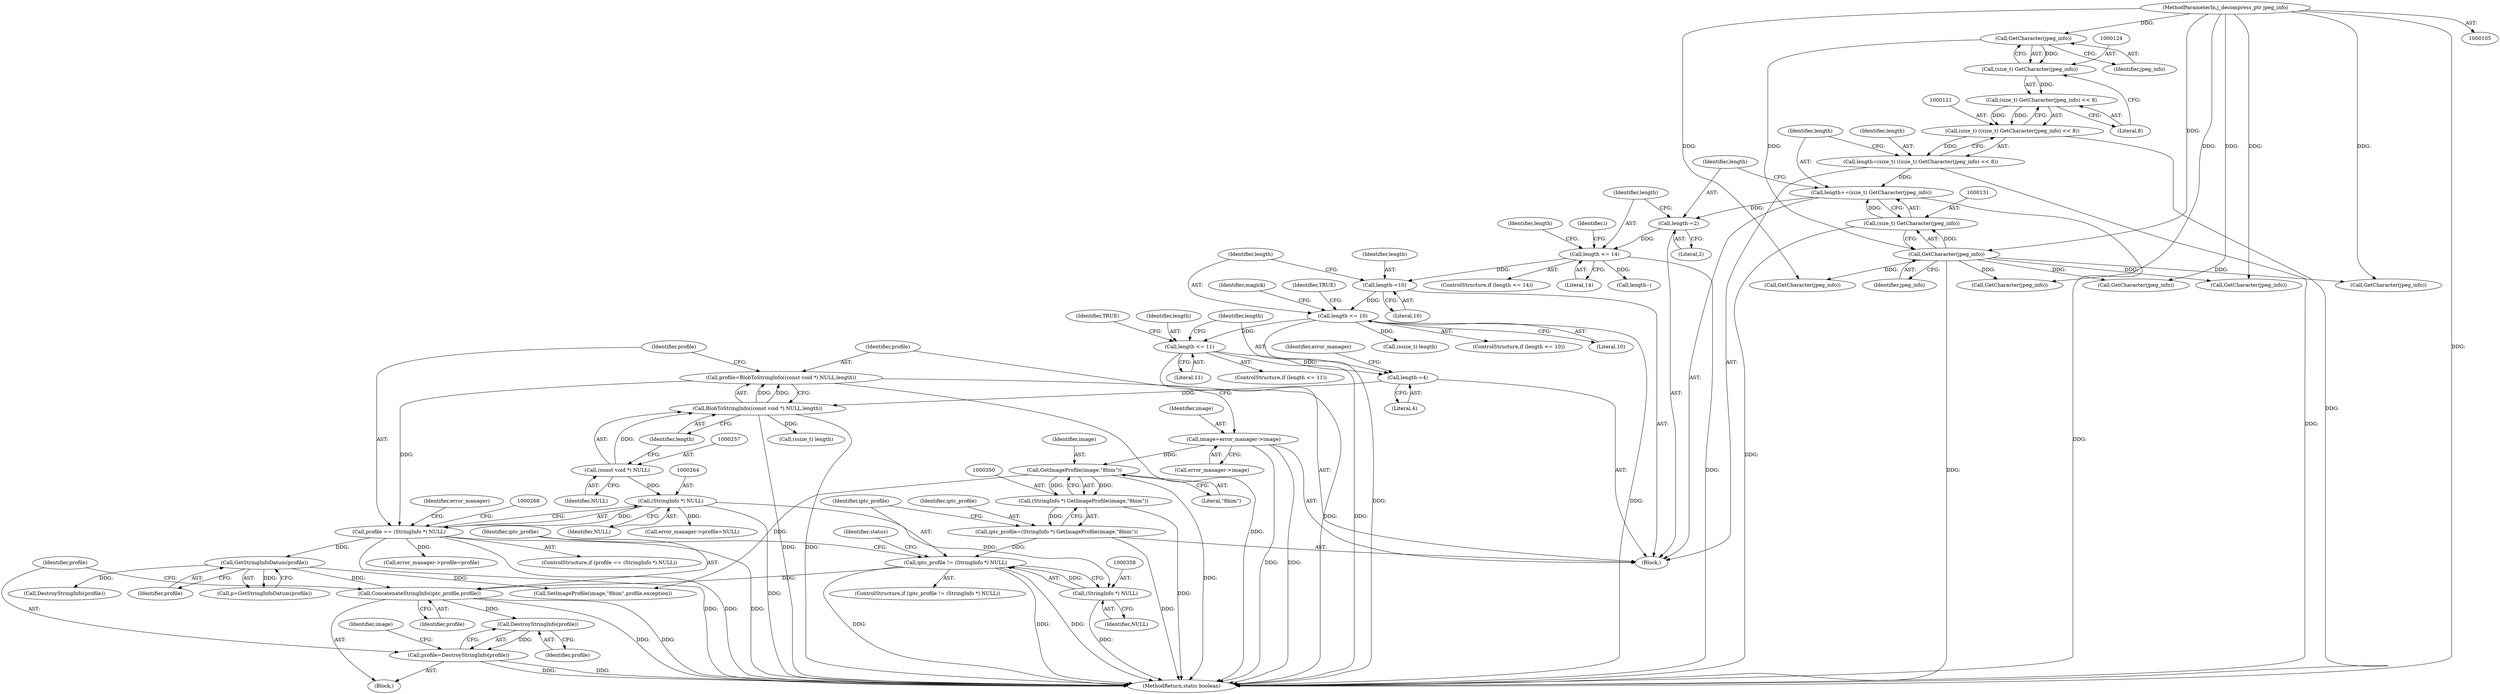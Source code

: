 digraph "0_ImageMagick_39f226a9c137f547e12afde972eeba7551124493_0@pointer" {
"1000361" [label="(Call,ConcatenateStringInfo(iptc_profile,profile))"];
"1000355" [label="(Call,iptc_profile != (StringInfo *) NULL)"];
"1000347" [label="(Call,iptc_profile=(StringInfo *) GetImageProfile(image,\"8bim\"))"];
"1000349" [label="(Call,(StringInfo *) GetImageProfile(image,\"8bim\"))"];
"1000351" [label="(Call,GetImageProfile(image,\"8bim\"))"];
"1000248" [label="(Call,image=error_manager->image)"];
"1000357" [label="(Call,(StringInfo *) NULL)"];
"1000263" [label="(Call,(StringInfo *) NULL)"];
"1000256" [label="(Call,(const void *) NULL)"];
"1000287" [label="(Call,GetStringInfoDatum(profile))"];
"1000261" [label="(Call,profile == (StringInfo *) NULL)"];
"1000253" [label="(Call,profile=BlobToStringInfo((const void *) NULL,length))"];
"1000255" [label="(Call,BlobToStringInfo((const void *) NULL,length))"];
"1000233" [label="(Call,length-=4)"];
"1000228" [label="(Call,length <= 11)"];
"1000181" [label="(Call,length <= 10)"];
"1000177" [label="(Call,length-=10)"];
"1000138" [label="(Call,length <= 14)"];
"1000134" [label="(Call,length-=2)"];
"1000128" [label="(Call,length+=(size_t) GetCharacter(jpeg_info))"];
"1000130" [label="(Call,(size_t) GetCharacter(jpeg_info))"];
"1000132" [label="(Call,GetCharacter(jpeg_info))"];
"1000125" [label="(Call,GetCharacter(jpeg_info))"];
"1000106" [label="(MethodParameterIn,j_decompress_ptr jpeg_info)"];
"1000118" [label="(Call,length=(size_t) ((size_t) GetCharacter(jpeg_info) << 8))"];
"1000120" [label="(Call,(size_t) ((size_t) GetCharacter(jpeg_info) << 8))"];
"1000122" [label="(Call,(size_t) GetCharacter(jpeg_info) << 8)"];
"1000123" [label="(Call,(size_t) GetCharacter(jpeg_info))"];
"1000366" [label="(Call,DestroyStringInfo(profile))"];
"1000364" [label="(Call,profile=DestroyStringInfo(profile))"];
"1000253" [label="(Call,profile=BlobToStringInfo((const void *) NULL,length))"];
"1000129" [label="(Identifier,length)"];
"1000119" [label="(Identifier,length)"];
"1000132" [label="(Call,GetCharacter(jpeg_info))"];
"1000402" [label="(Identifier,image)"];
"1000263" [label="(Call,(StringInfo *) NULL)"];
"1000134" [label="(Call,length-=2)"];
"1000371" [label="(Identifier,status)"];
"1000126" [label="(Identifier,jpeg_info)"];
"1000128" [label="(Call,length+=(size_t) GetCharacter(jpeg_info))"];
"1000332" [label="(Call,DestroyStringInfo(profile))"];
"1000107" [label="(Block,)"];
"1000177" [label="(Call,length-=10)"];
"1000138" [label="(Call,length <= 14)"];
"1000285" [label="(Call,p=GetStringInfoDatum(profile))"];
"1000361" [label="(Call,ConcatenateStringInfo(iptc_profile,profile))"];
"1000250" [label="(Call,error_manager->image)"];
"1000179" [label="(Literal,10)"];
"1000357" [label="(Call,(StringInfo *) NULL)"];
"1000118" [label="(Call,length=(size_t) ((size_t) GetCharacter(jpeg_info) << 8))"];
"1000149" [label="(Call,GetCharacter(jpeg_info))"];
"1000235" [label="(Literal,4)"];
"1000120" [label="(Call,(size_t) ((size_t) GetCharacter(jpeg_info) << 8))"];
"1000125" [label="(Call,GetCharacter(jpeg_info))"];
"1000366" [label="(Call,DestroyStringInfo(profile))"];
"1000288" [label="(Identifier,profile)"];
"1000206" [label="(Call,GetCharacter(jpeg_info))"];
"1000280" [label="(Call,error_manager->profile=profile)"];
"1000352" [label="(Identifier,image)"];
"1000287" [label="(Call,GetStringInfoDatum(profile))"];
"1000354" [label="(ControlStructure,if (iptc_profile != (StringInfo *) NULL))"];
"1000248" [label="(Call,image=error_manager->image)"];
"1000123" [label="(Call,(size_t) GetCharacter(jpeg_info))"];
"1000136" [label="(Literal,2)"];
"1000133" [label="(Identifier,jpeg_info)"];
"1000416" [label="(MethodReturn,static boolean)"];
"1000318" [label="(Call,error_manager->profile=NULL)"];
"1000259" [label="(Identifier,length)"];
"1000351" [label="(Call,GetImageProfile(image,\"8bim\"))"];
"1000353" [label="(Literal,\"8bim\")"];
"1000367" [label="(Identifier,profile)"];
"1000255" [label="(Call,BlobToStringInfo((const void *) NULL,length))"];
"1000183" [label="(Literal,10)"];
"1000130" [label="(Call,(size_t) GetCharacter(jpeg_info))"];
"1000232" [label="(Identifier,TRUE)"];
"1000254" [label="(Identifier,profile)"];
"1000282" [label="(Identifier,error_manager)"];
"1000295" [label="(Call,(ssize_t) length)"];
"1000363" [label="(Identifier,profile)"];
"1000122" [label="(Call,(size_t) GetCharacter(jpeg_info) << 8)"];
"1000144" [label="(Call,length--)"];
"1000189" [label="(Identifier,magick)"];
"1000237" [label="(Identifier,error_manager)"];
"1000260" [label="(ControlStructure,if (profile == (StringInfo *) NULL))"];
"1000355" [label="(Call,iptc_profile != (StringInfo *) NULL)"];
"1000227" [label="(ControlStructure,if (length <= 11))"];
"1000372" [label="(Call,SetImageProfile(image,\"8bim\",profile,exception))"];
"1000348" [label="(Identifier,iptc_profile)"];
"1000127" [label="(Literal,8)"];
"1000360" [label="(Block,)"];
"1000137" [label="(ControlStructure,if (length <= 14))"];
"1000140" [label="(Literal,14)"];
"1000347" [label="(Call,iptc_profile=(StringInfo *) GetImageProfile(image,\"8bim\"))"];
"1000145" [label="(Identifier,length)"];
"1000362" [label="(Identifier,iptc_profile)"];
"1000199" [label="(Call,(ssize_t) length)"];
"1000170" [label="(Call,GetCharacter(jpeg_info))"];
"1000139" [label="(Identifier,length)"];
"1000359" [label="(Identifier,NULL)"];
"1000265" [label="(Identifier,NULL)"];
"1000349" [label="(Call,(StringInfo *) GetImageProfile(image,\"8bim\"))"];
"1000106" [label="(MethodParameterIn,j_decompress_ptr jpeg_info)"];
"1000356" [label="(Identifier,iptc_profile)"];
"1000258" [label="(Identifier,NULL)"];
"1000230" [label="(Literal,11)"];
"1000262" [label="(Identifier,profile)"];
"1000364" [label="(Call,profile=DestroyStringInfo(profile))"];
"1000157" [label="(Identifier,i)"];
"1000180" [label="(ControlStructure,if (length <= 10))"];
"1000256" [label="(Call,(const void *) NULL)"];
"1000185" [label="(Identifier,TRUE)"];
"1000181" [label="(Call,length <= 10)"];
"1000135" [label="(Identifier,length)"];
"1000233" [label="(Call,length-=4)"];
"1000228" [label="(Call,length <= 11)"];
"1000304" [label="(Call,GetCharacter(jpeg_info))"];
"1000223" [label="(Call,GetCharacter(jpeg_info))"];
"1000365" [label="(Identifier,profile)"];
"1000178" [label="(Identifier,length)"];
"1000261" [label="(Call,profile == (StringInfo *) NULL)"];
"1000234" [label="(Identifier,length)"];
"1000182" [label="(Identifier,length)"];
"1000249" [label="(Identifier,image)"];
"1000229" [label="(Identifier,length)"];
"1000361" -> "1000360"  [label="AST: "];
"1000361" -> "1000363"  [label="CFG: "];
"1000362" -> "1000361"  [label="AST: "];
"1000363" -> "1000361"  [label="AST: "];
"1000365" -> "1000361"  [label="CFG: "];
"1000361" -> "1000416"  [label="DDG: "];
"1000361" -> "1000416"  [label="DDG: "];
"1000355" -> "1000361"  [label="DDG: "];
"1000287" -> "1000361"  [label="DDG: "];
"1000361" -> "1000366"  [label="DDG: "];
"1000355" -> "1000354"  [label="AST: "];
"1000355" -> "1000357"  [label="CFG: "];
"1000356" -> "1000355"  [label="AST: "];
"1000357" -> "1000355"  [label="AST: "];
"1000362" -> "1000355"  [label="CFG: "];
"1000371" -> "1000355"  [label="CFG: "];
"1000355" -> "1000416"  [label="DDG: "];
"1000355" -> "1000416"  [label="DDG: "];
"1000355" -> "1000416"  [label="DDG: "];
"1000347" -> "1000355"  [label="DDG: "];
"1000357" -> "1000355"  [label="DDG: "];
"1000347" -> "1000107"  [label="AST: "];
"1000347" -> "1000349"  [label="CFG: "];
"1000348" -> "1000347"  [label="AST: "];
"1000349" -> "1000347"  [label="AST: "];
"1000356" -> "1000347"  [label="CFG: "];
"1000347" -> "1000416"  [label="DDG: "];
"1000349" -> "1000347"  [label="DDG: "];
"1000349" -> "1000351"  [label="CFG: "];
"1000350" -> "1000349"  [label="AST: "];
"1000351" -> "1000349"  [label="AST: "];
"1000349" -> "1000416"  [label="DDG: "];
"1000351" -> "1000349"  [label="DDG: "];
"1000351" -> "1000349"  [label="DDG: "];
"1000351" -> "1000353"  [label="CFG: "];
"1000352" -> "1000351"  [label="AST: "];
"1000353" -> "1000351"  [label="AST: "];
"1000351" -> "1000416"  [label="DDG: "];
"1000248" -> "1000351"  [label="DDG: "];
"1000351" -> "1000372"  [label="DDG: "];
"1000248" -> "1000107"  [label="AST: "];
"1000248" -> "1000250"  [label="CFG: "];
"1000249" -> "1000248"  [label="AST: "];
"1000250" -> "1000248"  [label="AST: "];
"1000254" -> "1000248"  [label="CFG: "];
"1000248" -> "1000416"  [label="DDG: "];
"1000248" -> "1000416"  [label="DDG: "];
"1000357" -> "1000359"  [label="CFG: "];
"1000358" -> "1000357"  [label="AST: "];
"1000359" -> "1000357"  [label="AST: "];
"1000357" -> "1000416"  [label="DDG: "];
"1000263" -> "1000357"  [label="DDG: "];
"1000263" -> "1000261"  [label="AST: "];
"1000263" -> "1000265"  [label="CFG: "];
"1000264" -> "1000263"  [label="AST: "];
"1000265" -> "1000263"  [label="AST: "];
"1000261" -> "1000263"  [label="CFG: "];
"1000263" -> "1000416"  [label="DDG: "];
"1000263" -> "1000261"  [label="DDG: "];
"1000256" -> "1000263"  [label="DDG: "];
"1000263" -> "1000318"  [label="DDG: "];
"1000256" -> "1000255"  [label="AST: "];
"1000256" -> "1000258"  [label="CFG: "];
"1000257" -> "1000256"  [label="AST: "];
"1000258" -> "1000256"  [label="AST: "];
"1000259" -> "1000256"  [label="CFG: "];
"1000256" -> "1000255"  [label="DDG: "];
"1000287" -> "1000285"  [label="AST: "];
"1000287" -> "1000288"  [label="CFG: "];
"1000288" -> "1000287"  [label="AST: "];
"1000285" -> "1000287"  [label="CFG: "];
"1000287" -> "1000285"  [label="DDG: "];
"1000261" -> "1000287"  [label="DDG: "];
"1000287" -> "1000332"  [label="DDG: "];
"1000287" -> "1000372"  [label="DDG: "];
"1000261" -> "1000260"  [label="AST: "];
"1000262" -> "1000261"  [label="AST: "];
"1000268" -> "1000261"  [label="CFG: "];
"1000282" -> "1000261"  [label="CFG: "];
"1000261" -> "1000416"  [label="DDG: "];
"1000261" -> "1000416"  [label="DDG: "];
"1000261" -> "1000416"  [label="DDG: "];
"1000253" -> "1000261"  [label="DDG: "];
"1000261" -> "1000280"  [label="DDG: "];
"1000253" -> "1000107"  [label="AST: "];
"1000253" -> "1000255"  [label="CFG: "];
"1000254" -> "1000253"  [label="AST: "];
"1000255" -> "1000253"  [label="AST: "];
"1000262" -> "1000253"  [label="CFG: "];
"1000253" -> "1000416"  [label="DDG: "];
"1000255" -> "1000253"  [label="DDG: "];
"1000255" -> "1000253"  [label="DDG: "];
"1000255" -> "1000259"  [label="CFG: "];
"1000259" -> "1000255"  [label="AST: "];
"1000255" -> "1000416"  [label="DDG: "];
"1000255" -> "1000416"  [label="DDG: "];
"1000233" -> "1000255"  [label="DDG: "];
"1000255" -> "1000295"  [label="DDG: "];
"1000233" -> "1000107"  [label="AST: "];
"1000233" -> "1000235"  [label="CFG: "];
"1000234" -> "1000233"  [label="AST: "];
"1000235" -> "1000233"  [label="AST: "];
"1000237" -> "1000233"  [label="CFG: "];
"1000228" -> "1000233"  [label="DDG: "];
"1000228" -> "1000227"  [label="AST: "];
"1000228" -> "1000230"  [label="CFG: "];
"1000229" -> "1000228"  [label="AST: "];
"1000230" -> "1000228"  [label="AST: "];
"1000232" -> "1000228"  [label="CFG: "];
"1000234" -> "1000228"  [label="CFG: "];
"1000228" -> "1000416"  [label="DDG: "];
"1000228" -> "1000416"  [label="DDG: "];
"1000181" -> "1000228"  [label="DDG: "];
"1000181" -> "1000180"  [label="AST: "];
"1000181" -> "1000183"  [label="CFG: "];
"1000182" -> "1000181"  [label="AST: "];
"1000183" -> "1000181"  [label="AST: "];
"1000185" -> "1000181"  [label="CFG: "];
"1000189" -> "1000181"  [label="CFG: "];
"1000181" -> "1000416"  [label="DDG: "];
"1000181" -> "1000416"  [label="DDG: "];
"1000177" -> "1000181"  [label="DDG: "];
"1000181" -> "1000199"  [label="DDG: "];
"1000177" -> "1000107"  [label="AST: "];
"1000177" -> "1000179"  [label="CFG: "];
"1000178" -> "1000177"  [label="AST: "];
"1000179" -> "1000177"  [label="AST: "];
"1000182" -> "1000177"  [label="CFG: "];
"1000138" -> "1000177"  [label="DDG: "];
"1000138" -> "1000137"  [label="AST: "];
"1000138" -> "1000140"  [label="CFG: "];
"1000139" -> "1000138"  [label="AST: "];
"1000140" -> "1000138"  [label="AST: "];
"1000145" -> "1000138"  [label="CFG: "];
"1000157" -> "1000138"  [label="CFG: "];
"1000138" -> "1000416"  [label="DDG: "];
"1000134" -> "1000138"  [label="DDG: "];
"1000138" -> "1000144"  [label="DDG: "];
"1000134" -> "1000107"  [label="AST: "];
"1000134" -> "1000136"  [label="CFG: "];
"1000135" -> "1000134"  [label="AST: "];
"1000136" -> "1000134"  [label="AST: "];
"1000139" -> "1000134"  [label="CFG: "];
"1000128" -> "1000134"  [label="DDG: "];
"1000128" -> "1000107"  [label="AST: "];
"1000128" -> "1000130"  [label="CFG: "];
"1000129" -> "1000128"  [label="AST: "];
"1000130" -> "1000128"  [label="AST: "];
"1000135" -> "1000128"  [label="CFG: "];
"1000128" -> "1000416"  [label="DDG: "];
"1000130" -> "1000128"  [label="DDG: "];
"1000118" -> "1000128"  [label="DDG: "];
"1000130" -> "1000132"  [label="CFG: "];
"1000131" -> "1000130"  [label="AST: "];
"1000132" -> "1000130"  [label="AST: "];
"1000130" -> "1000416"  [label="DDG: "];
"1000132" -> "1000130"  [label="DDG: "];
"1000132" -> "1000133"  [label="CFG: "];
"1000133" -> "1000132"  [label="AST: "];
"1000132" -> "1000416"  [label="DDG: "];
"1000125" -> "1000132"  [label="DDG: "];
"1000106" -> "1000132"  [label="DDG: "];
"1000132" -> "1000149"  [label="DDG: "];
"1000132" -> "1000170"  [label="DDG: "];
"1000132" -> "1000206"  [label="DDG: "];
"1000132" -> "1000223"  [label="DDG: "];
"1000132" -> "1000304"  [label="DDG: "];
"1000125" -> "1000123"  [label="AST: "];
"1000125" -> "1000126"  [label="CFG: "];
"1000126" -> "1000125"  [label="AST: "];
"1000123" -> "1000125"  [label="CFG: "];
"1000125" -> "1000123"  [label="DDG: "];
"1000106" -> "1000125"  [label="DDG: "];
"1000106" -> "1000105"  [label="AST: "];
"1000106" -> "1000416"  [label="DDG: "];
"1000106" -> "1000149"  [label="DDG: "];
"1000106" -> "1000170"  [label="DDG: "];
"1000106" -> "1000206"  [label="DDG: "];
"1000106" -> "1000223"  [label="DDG: "];
"1000106" -> "1000304"  [label="DDG: "];
"1000118" -> "1000107"  [label="AST: "];
"1000118" -> "1000120"  [label="CFG: "];
"1000119" -> "1000118"  [label="AST: "];
"1000120" -> "1000118"  [label="AST: "];
"1000129" -> "1000118"  [label="CFG: "];
"1000118" -> "1000416"  [label="DDG: "];
"1000120" -> "1000118"  [label="DDG: "];
"1000120" -> "1000122"  [label="CFG: "];
"1000121" -> "1000120"  [label="AST: "];
"1000122" -> "1000120"  [label="AST: "];
"1000120" -> "1000416"  [label="DDG: "];
"1000122" -> "1000120"  [label="DDG: "];
"1000122" -> "1000120"  [label="DDG: "];
"1000122" -> "1000127"  [label="CFG: "];
"1000123" -> "1000122"  [label="AST: "];
"1000127" -> "1000122"  [label="AST: "];
"1000123" -> "1000122"  [label="DDG: "];
"1000124" -> "1000123"  [label="AST: "];
"1000127" -> "1000123"  [label="CFG: "];
"1000366" -> "1000364"  [label="AST: "];
"1000366" -> "1000367"  [label="CFG: "];
"1000367" -> "1000366"  [label="AST: "];
"1000364" -> "1000366"  [label="CFG: "];
"1000366" -> "1000364"  [label="DDG: "];
"1000364" -> "1000360"  [label="AST: "];
"1000365" -> "1000364"  [label="AST: "];
"1000402" -> "1000364"  [label="CFG: "];
"1000364" -> "1000416"  [label="DDG: "];
"1000364" -> "1000416"  [label="DDG: "];
}
